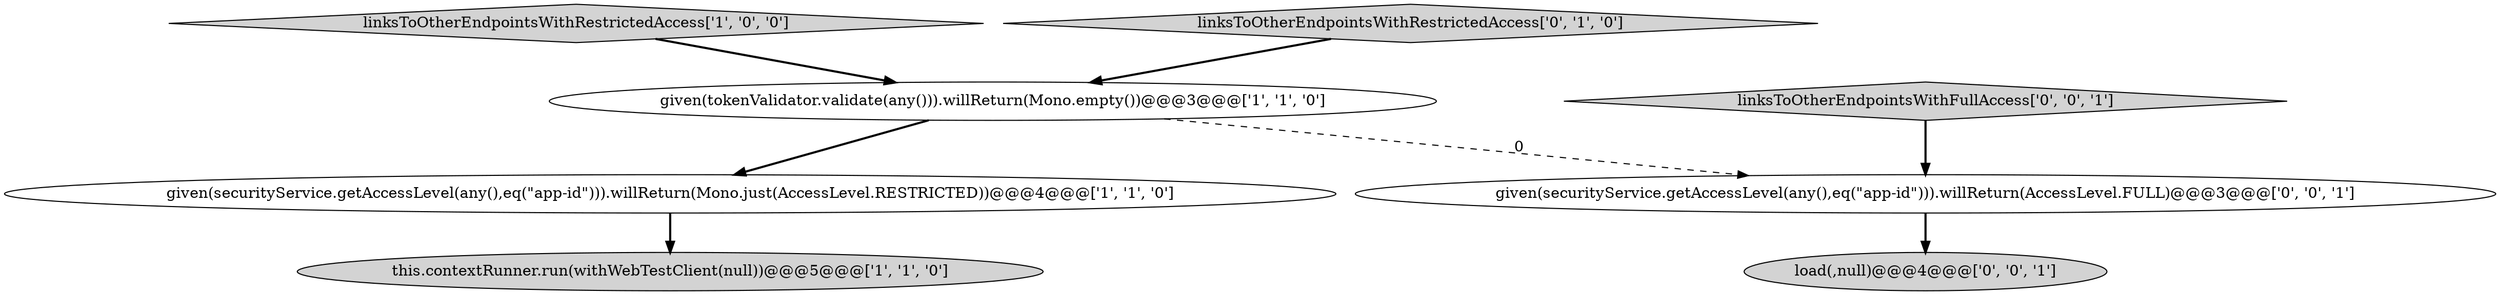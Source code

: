 digraph {
2 [style = filled, label = "linksToOtherEndpointsWithRestrictedAccess['1', '0', '0']", fillcolor = lightgray, shape = diamond image = "AAA0AAABBB1BBB"];
0 [style = filled, label = "given(tokenValidator.validate(any())).willReturn(Mono.empty())@@@3@@@['1', '1', '0']", fillcolor = white, shape = ellipse image = "AAA0AAABBB1BBB"];
1 [style = filled, label = "given(securityService.getAccessLevel(any(),eq(\"app-id\"))).willReturn(Mono.just(AccessLevel.RESTRICTED))@@@4@@@['1', '1', '0']", fillcolor = white, shape = ellipse image = "AAA0AAABBB1BBB"];
4 [style = filled, label = "linksToOtherEndpointsWithRestrictedAccess['0', '1', '0']", fillcolor = lightgray, shape = diamond image = "AAA0AAABBB2BBB"];
7 [style = filled, label = "linksToOtherEndpointsWithFullAccess['0', '0', '1']", fillcolor = lightgray, shape = diamond image = "AAA0AAABBB3BBB"];
3 [style = filled, label = "this.contextRunner.run(withWebTestClient(null))@@@5@@@['1', '1', '0']", fillcolor = lightgray, shape = ellipse image = "AAA0AAABBB1BBB"];
6 [style = filled, label = "given(securityService.getAccessLevel(any(),eq(\"app-id\"))).willReturn(AccessLevel.FULL)@@@3@@@['0', '0', '1']", fillcolor = white, shape = ellipse image = "AAA0AAABBB3BBB"];
5 [style = filled, label = "load(,null)@@@4@@@['0', '0', '1']", fillcolor = lightgray, shape = ellipse image = "AAA0AAABBB3BBB"];
1->3 [style = bold, label=""];
6->5 [style = bold, label=""];
2->0 [style = bold, label=""];
0->1 [style = bold, label=""];
7->6 [style = bold, label=""];
4->0 [style = bold, label=""];
0->6 [style = dashed, label="0"];
}
